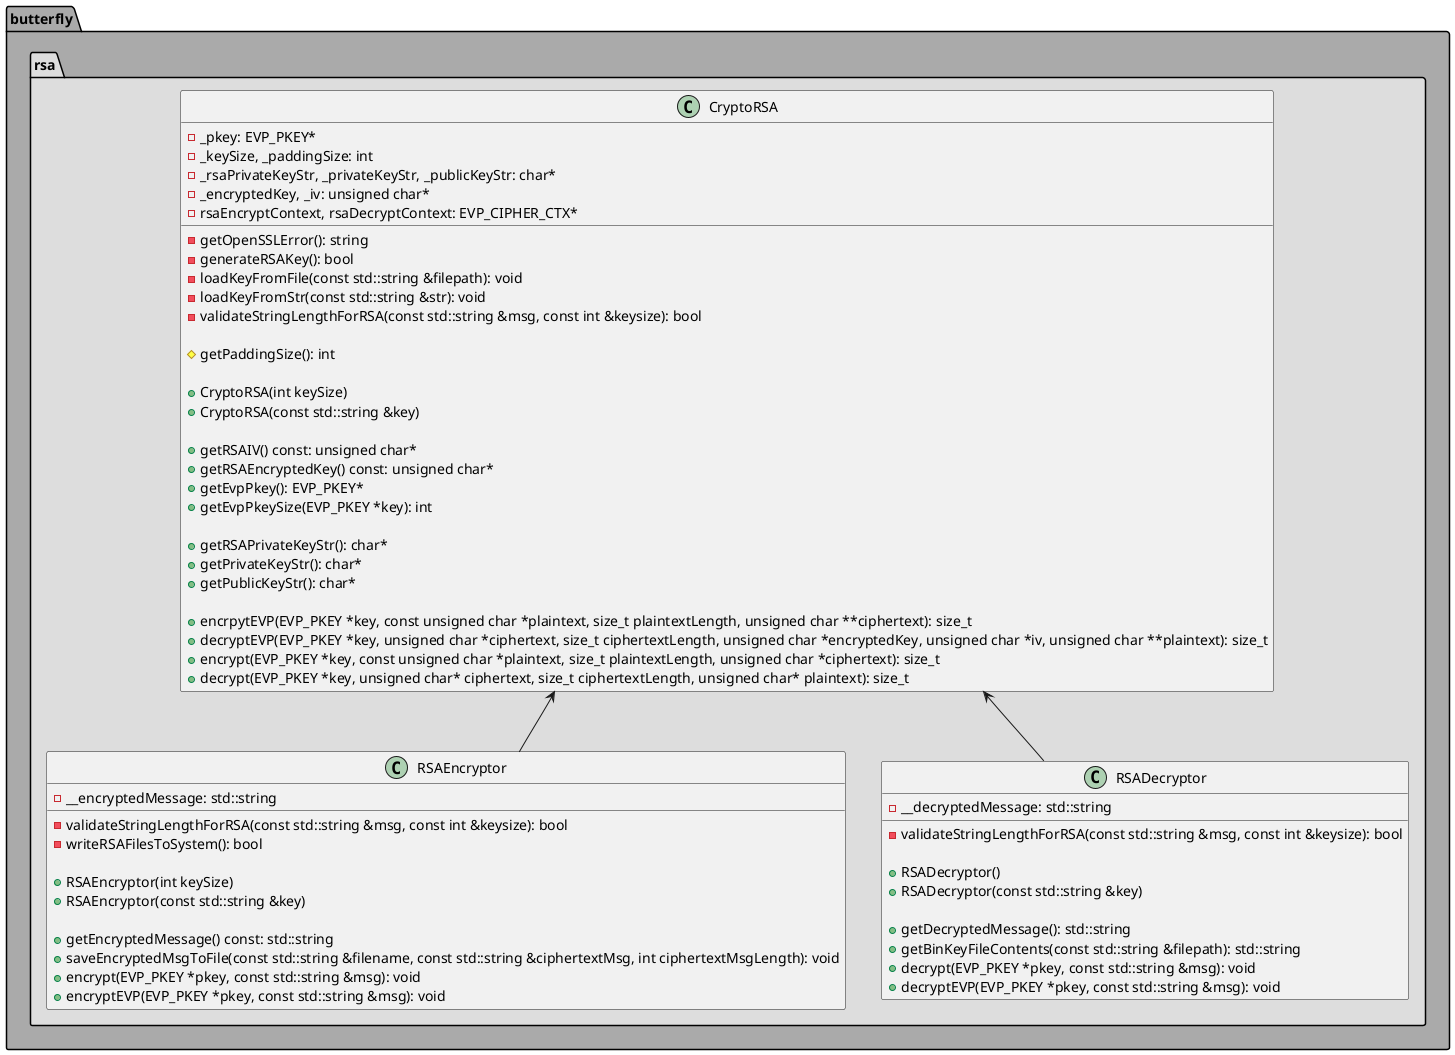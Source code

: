 @startuml
'https://plantuml.com/sequence-diagram
package butterfly #AAAAAA
{

package rsa #DDDDDD
{

class CryptoRSA
{
    -_pkey: EVP_PKEY*
    -_keySize, _paddingSize: int
    -_rsaPrivateKeyStr, _privateKeyStr, _publicKeyStr: char*
    -_encryptedKey, _iv: unsigned char*
    - rsaEncryptContext, rsaDecryptContext: EVP_CIPHER_CTX*

    -getOpenSSLError(): string
    -generateRSAKey(): bool
    -loadKeyFromFile(const std::string &filepath): void
    -loadKeyFromStr(const std::string &str): void
    -validateStringLengthForRSA(const std::string &msg, const int &keysize): bool

    #getPaddingSize(): int

    +CryptoRSA(int keySize)
    +CryptoRSA(const std::string &key)

    +getRSAIV() const: unsigned char*
    +getRSAEncryptedKey() const: unsigned char*
    +getEvpPkey(): EVP_PKEY*
    +getEvpPkeySize(EVP_PKEY *key): int

    +getRSAPrivateKeyStr(): char*
    +getPrivateKeyStr(): char*
    +getPublicKeyStr(): char*

    +encrpytEVP(EVP_PKEY *key, const unsigned char *plaintext, size_t plaintextLength, unsigned char **ciphertext): size_t
    +decryptEVP(EVP_PKEY *key, unsigned char *ciphertext, size_t ciphertextLength, unsigned char *encryptedKey, unsigned char *iv, unsigned char **plaintext): size_t
    +encrypt(EVP_PKEY *key, const unsigned char *plaintext, size_t plaintextLength, unsigned char *ciphertext): size_t
    +decrypt(EVP_PKEY *key, unsigned char* ciphertext, size_t ciphertextLength, unsigned char* plaintext): size_t
}

class RSAEncryptor
{
    -__encryptedMessage: std::string

    -validateStringLengthForRSA(const std::string &msg, const int &keysize): bool
    -writeRSAFilesToSystem(): bool

    +RSAEncryptor(int keySize)
    +RSAEncryptor(const std::string &key)

    +getEncryptedMessage() const: std::string
    +saveEncryptedMsgToFile(const std::string &filename, const std::string &ciphertextMsg, int ciphertextMsgLength): void
    +encrypt(EVP_PKEY *pkey, const std::string &msg): void
    +encryptEVP(EVP_PKEY *pkey, const std::string &msg): void
}

class RSADecryptor
{
    -__decryptedMessage: std::string
    -validateStringLengthForRSA(const std::string &msg, const int &keysize): bool

    +RSADecryptor()
    +RSADecryptor(const std::string &key)

    +getDecryptedMessage(): std::string
    +getBinKeyFileContents(const std::string &filepath): std::string
    +decrypt(EVP_PKEY *pkey, const std::string &msg): void
    +decryptEVP(EVP_PKEY *pkey, const std::string &msg): void
}

CryptoRSA <-- RSAEncryptor
CryptoRSA <-- RSADecryptor

}

}
@enduml